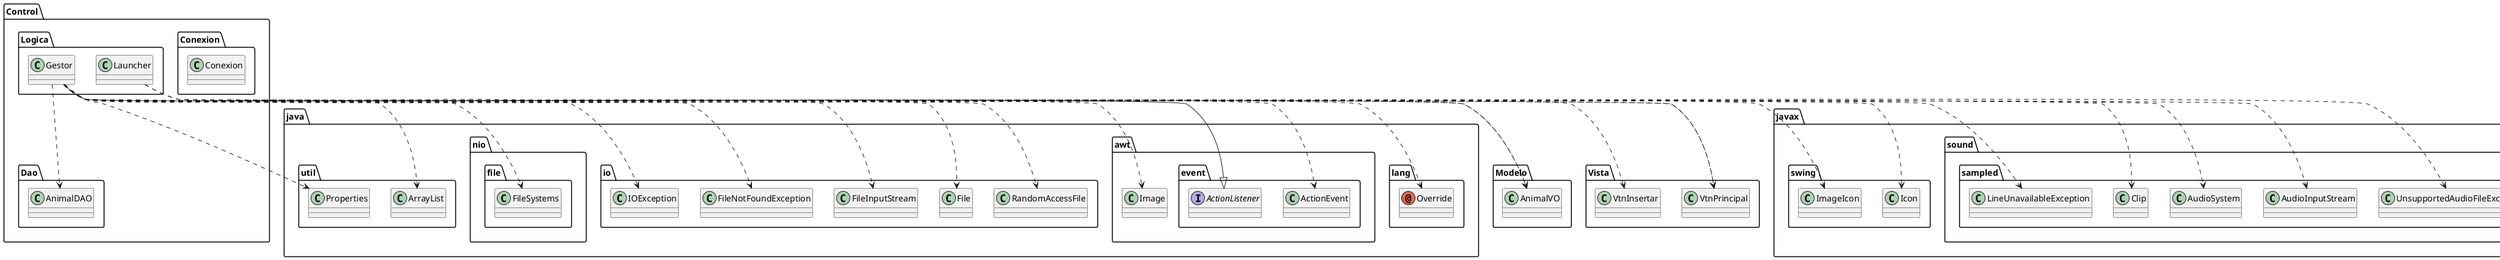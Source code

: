 @startuml
annotation java.lang.Override
class Control.Dao.AnimalDAO
class Control.Conexion.Conexion
class Control.Logica.Gestor
class Control.Logica.Launcher
class Modelo.AnimalVO
class Vista.VtnInsertar
class Vista.VtnPrincipal
class java.awt.Image
class java.awt.event.ActionEvent
class java.io.File
class java.io.FileInputStream
class java.io.FileNotFoundException
class java.io.IOException
class java.io.RandomAccessFile
class java.nio.file.FileSystems
class java.util.ArrayList
class java.util.Properties
class javax.sound.sampled.AudioInputStream
class javax.sound.sampled.AudioSystem
class javax.sound.sampled.Clip
class javax.sound.sampled.LineUnavailableException
class javax.sound.sampled.UnsupportedAudioFileException
class javax.swing.Icon
class javax.swing.ImageIcon
interface java.awt.event.ActionListener
Control.Logica.Gestor ..> java.lang.Override
Control.Logica.Gestor ..> Control.Dao.AnimalDAO
Control.Logica.Gestor ..> Modelo.AnimalVO
Control.Logica.Gestor ..> Vista.VtnInsertar
Control.Logica.Gestor ..> Vista.VtnPrincipal
Control.Logica.Gestor ..> java.awt.Image
Control.Logica.Gestor ..> java.awt.event.ActionEvent
Control.Logica.Gestor ..> java.io.File
Control.Logica.Gestor ..> java.io.FileInputStream
Control.Logica.Gestor ..> java.io.FileNotFoundException
Control.Logica.Gestor ..> java.io.IOException
Control.Logica.Gestor ..> java.io.RandomAccessFile
Control.Logica.Gestor ..> java.nio.file.FileSystems
Control.Logica.Gestor ..> java.util.ArrayList
Control.Logica.Gestor ..> java.util.Properties
Control.Logica.Gestor ..> javax.sound.sampled.AudioInputStream
Control.Logica.Gestor ..> javax.sound.sampled.AudioSystem
Control.Logica.Gestor ..> javax.sound.sampled.Clip
Control.Logica.Gestor ..> javax.sound.sampled.LineUnavailableException
Control.Logica.Gestor ..> javax.sound.sampled.UnsupportedAudioFileException
Control.Logica.Gestor ..> javax.swing.Icon
Control.Logica.Gestor ..> javax.swing.ImageIcon
Control.Logica.Gestor --|> java.awt.event.ActionListener
Control.Logica.Launcher ..> Modelo.AnimalVO
Control.Logica.Launcher ..> Vista.VtnPrincipal
@enduml